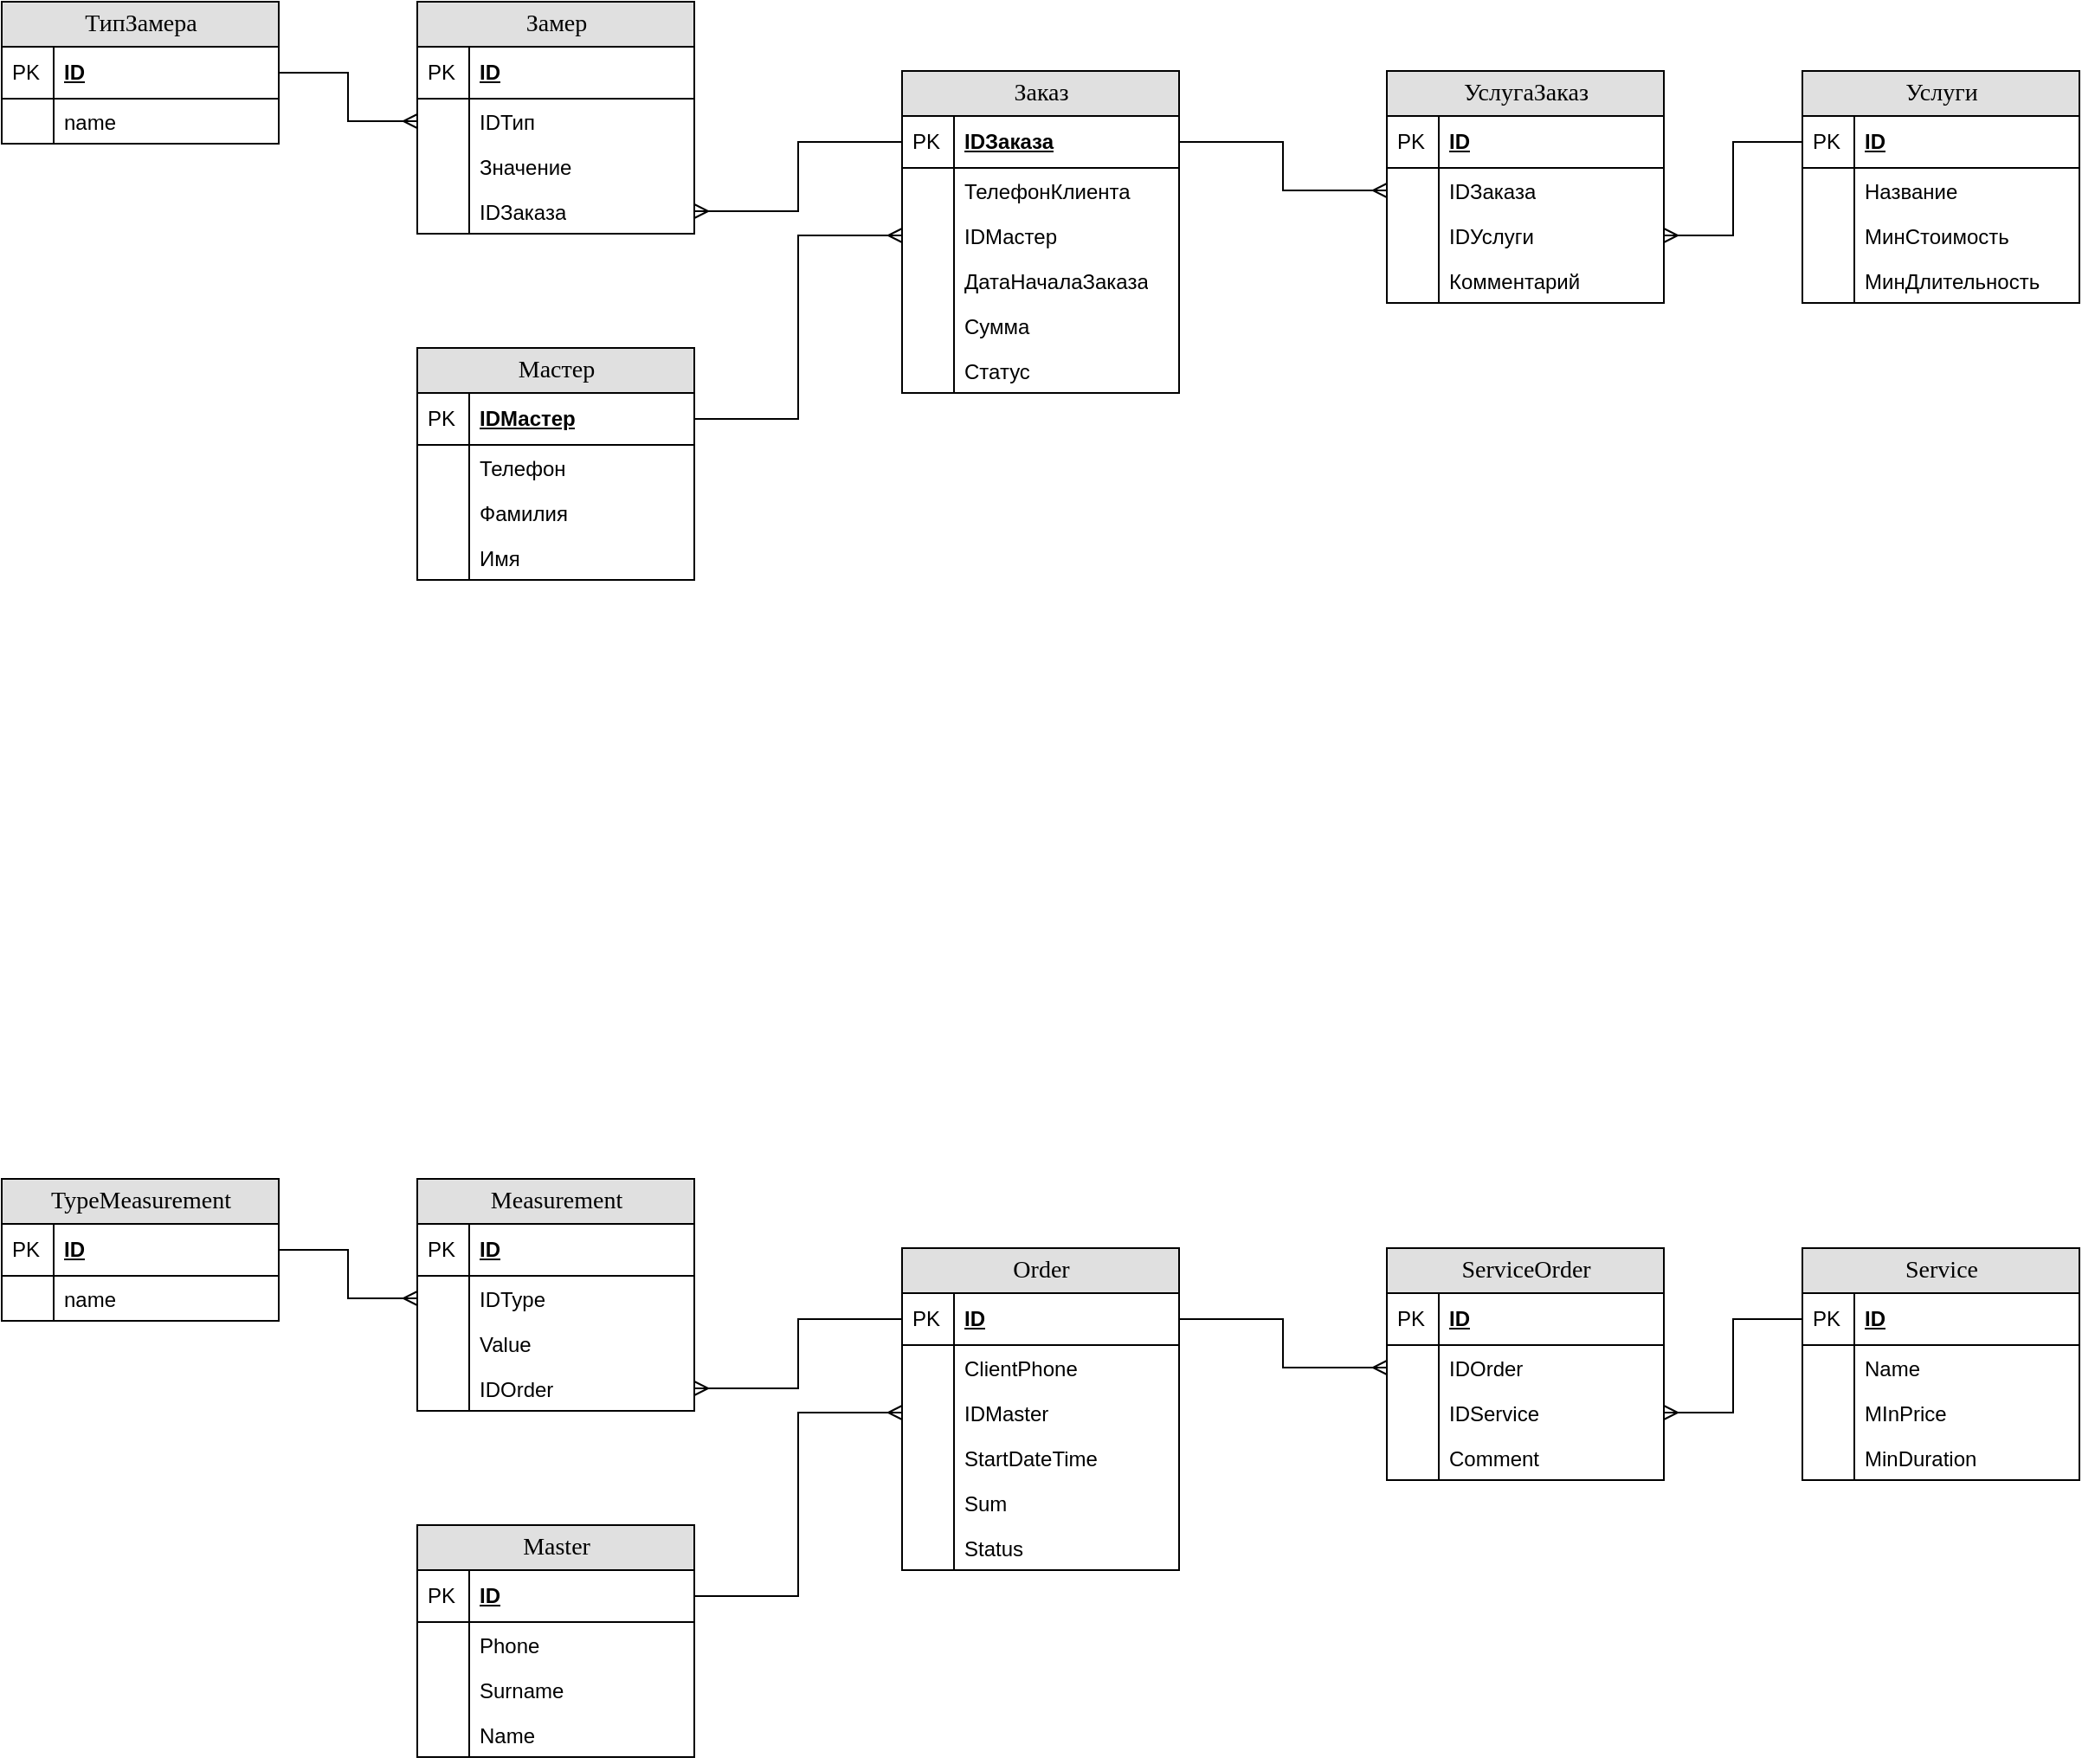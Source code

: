 <mxfile version="21.3.6" type="device">
  <diagram id="m5zZ38K6MGrYSZX0DE65" name="Страница 1">
    <mxGraphModel dx="2812" dy="874" grid="1" gridSize="10" guides="1" tooltips="1" connect="1" arrows="1" fold="1" page="1" pageScale="1" pageWidth="827" pageHeight="1169" math="0" shadow="0">
      <root>
        <mxCell id="0" />
        <mxCell id="1" parent="0" />
        <mxCell id="ZX3n14dEDowEOb79098K-1" value="Мастер" style="swimlane;html=1;fontStyle=0;childLayout=stackLayout;horizontal=1;startSize=26;fillColor=#e0e0e0;horizontalStack=0;resizeParent=1;resizeLast=0;collapsible=1;marginBottom=0;swimlaneFillColor=#ffffff;align=center;rounded=0;shadow=0;comic=0;labelBackgroundColor=none;strokeWidth=1;fontFamily=Verdana;fontSize=14;swimlaneLine=1;" vertex="1" parent="1">
          <mxGeometry x="80" y="280" width="160" height="134" as="geometry">
            <mxRectangle x="500" y="140" width="90" height="30" as="alternateBounds" />
          </mxGeometry>
        </mxCell>
        <mxCell id="ZX3n14dEDowEOb79098K-2" value="IDМастер" style="shape=partialRectangle;top=0;left=0;right=0;bottom=1;html=1;align=left;verticalAlign=middle;fillColor=none;spacingLeft=34;spacingRight=4;whiteSpace=wrap;overflow=hidden;rotatable=0;points=[[0,0.5],[1,0.5]];portConstraint=eastwest;dropTarget=0;fontStyle=5;swimlaneLine=1;shadow=0;" vertex="1" parent="ZX3n14dEDowEOb79098K-1">
          <mxGeometry y="26" width="160" height="30" as="geometry" />
        </mxCell>
        <mxCell id="ZX3n14dEDowEOb79098K-3" value="PK" style="shape=partialRectangle;top=0;left=0;bottom=0;html=1;fillColor=none;align=left;verticalAlign=middle;spacingLeft=4;spacingRight=4;whiteSpace=wrap;overflow=hidden;rotatable=0;points=[];portConstraint=eastwest;part=1;swimlaneLine=1;shadow=0;" vertex="1" connectable="0" parent="ZX3n14dEDowEOb79098K-2">
          <mxGeometry width="30" height="30" as="geometry" />
        </mxCell>
        <mxCell id="ZX3n14dEDowEOb79098K-4" value="Телефон" style="shape=partialRectangle;top=0;left=0;right=0;bottom=0;html=1;align=left;verticalAlign=top;fillColor=none;spacingLeft=34;spacingRight=4;whiteSpace=wrap;overflow=hidden;rotatable=0;points=[[0,0.5],[1,0.5]];portConstraint=eastwest;dropTarget=0;swimlaneLine=1;shadow=0;" vertex="1" parent="ZX3n14dEDowEOb79098K-1">
          <mxGeometry y="56" width="160" height="26" as="geometry" />
        </mxCell>
        <mxCell id="ZX3n14dEDowEOb79098K-5" value="" style="shape=partialRectangle;top=0;left=0;bottom=0;html=1;fillColor=none;align=left;verticalAlign=top;spacingLeft=4;spacingRight=4;whiteSpace=wrap;overflow=hidden;rotatable=0;points=[];portConstraint=eastwest;part=1;swimlaneLine=1;shadow=0;" vertex="1" connectable="0" parent="ZX3n14dEDowEOb79098K-4">
          <mxGeometry width="30" height="26" as="geometry" />
        </mxCell>
        <mxCell id="ZX3n14dEDowEOb79098K-6" value="Фамилия" style="shape=partialRectangle;top=0;left=0;right=0;bottom=0;html=1;align=left;verticalAlign=top;fillColor=none;spacingLeft=34;spacingRight=4;whiteSpace=wrap;overflow=hidden;rotatable=0;points=[[0,0.5],[1,0.5]];portConstraint=eastwest;dropTarget=0;swimlaneLine=1;shadow=0;" vertex="1" parent="ZX3n14dEDowEOb79098K-1">
          <mxGeometry y="82" width="160" height="26" as="geometry" />
        </mxCell>
        <mxCell id="ZX3n14dEDowEOb79098K-7" value="" style="shape=partialRectangle;top=0;left=0;bottom=0;html=1;fillColor=none;align=left;verticalAlign=top;spacingLeft=4;spacingRight=4;whiteSpace=wrap;overflow=hidden;rotatable=0;points=[];portConstraint=eastwest;part=1;swimlaneLine=1;shadow=0;" vertex="1" connectable="0" parent="ZX3n14dEDowEOb79098K-6">
          <mxGeometry width="30" height="26" as="geometry" />
        </mxCell>
        <mxCell id="ZX3n14dEDowEOb79098K-8" value="Имя" style="shape=partialRectangle;top=0;left=0;right=0;bottom=0;html=1;align=left;verticalAlign=top;fillColor=none;spacingLeft=34;spacingRight=4;whiteSpace=wrap;overflow=hidden;rotatable=0;points=[[0,0.5],[1,0.5]];portConstraint=eastwest;dropTarget=0;swimlaneLine=1;shadow=0;" vertex="1" parent="ZX3n14dEDowEOb79098K-1">
          <mxGeometry y="108" width="160" height="26" as="geometry" />
        </mxCell>
        <mxCell id="ZX3n14dEDowEOb79098K-9" value="" style="shape=partialRectangle;top=0;left=0;bottom=0;html=1;fillColor=none;align=left;verticalAlign=top;spacingLeft=4;spacingRight=4;whiteSpace=wrap;overflow=hidden;rotatable=0;points=[];portConstraint=eastwest;part=1;swimlaneLine=1;shadow=0;" vertex="1" connectable="0" parent="ZX3n14dEDowEOb79098K-8">
          <mxGeometry width="30" height="26" as="geometry" />
        </mxCell>
        <mxCell id="ZX3n14dEDowEOb79098K-10" value="Заказ" style="swimlane;html=1;fontStyle=0;childLayout=stackLayout;horizontal=1;startSize=26;fillColor=#e0e0e0;horizontalStack=0;resizeParent=1;resizeLast=0;collapsible=1;marginBottom=0;swimlaneFillColor=#ffffff;align=center;rounded=0;shadow=0;comic=0;labelBackgroundColor=none;strokeWidth=1;fontFamily=Verdana;fontSize=14;swimlaneLine=1;" vertex="1" parent="1">
          <mxGeometry x="360" y="120" width="160" height="186" as="geometry">
            <mxRectangle x="500" y="140" width="90" height="30" as="alternateBounds" />
          </mxGeometry>
        </mxCell>
        <mxCell id="ZX3n14dEDowEOb79098K-11" value="IDЗаказа" style="shape=partialRectangle;top=0;left=0;right=0;bottom=1;html=1;align=left;verticalAlign=middle;fillColor=none;spacingLeft=34;spacingRight=4;whiteSpace=wrap;overflow=hidden;rotatable=0;points=[[0,0.5],[1,0.5]];portConstraint=eastwest;dropTarget=0;fontStyle=5;swimlaneLine=1;shadow=0;" vertex="1" parent="ZX3n14dEDowEOb79098K-10">
          <mxGeometry y="26" width="160" height="30" as="geometry" />
        </mxCell>
        <mxCell id="ZX3n14dEDowEOb79098K-12" value="PK" style="shape=partialRectangle;top=0;left=0;bottom=0;html=1;fillColor=none;align=left;verticalAlign=middle;spacingLeft=4;spacingRight=4;whiteSpace=wrap;overflow=hidden;rotatable=0;points=[];portConstraint=eastwest;part=1;swimlaneLine=1;shadow=0;" vertex="1" connectable="0" parent="ZX3n14dEDowEOb79098K-11">
          <mxGeometry width="30" height="30" as="geometry" />
        </mxCell>
        <mxCell id="ZX3n14dEDowEOb79098K-13" value="ТелефонКлиента" style="shape=partialRectangle;top=0;left=0;right=0;bottom=0;html=1;align=left;verticalAlign=top;fillColor=none;spacingLeft=34;spacingRight=4;whiteSpace=wrap;overflow=hidden;rotatable=0;points=[[0,0.5],[1,0.5]];portConstraint=eastwest;dropTarget=0;swimlaneLine=1;shadow=0;" vertex="1" parent="ZX3n14dEDowEOb79098K-10">
          <mxGeometry y="56" width="160" height="26" as="geometry" />
        </mxCell>
        <mxCell id="ZX3n14dEDowEOb79098K-14" value="" style="shape=partialRectangle;top=0;left=0;bottom=0;html=1;fillColor=none;align=left;verticalAlign=top;spacingLeft=4;spacingRight=4;whiteSpace=wrap;overflow=hidden;rotatable=0;points=[];portConstraint=eastwest;part=1;swimlaneLine=1;shadow=0;" vertex="1" connectable="0" parent="ZX3n14dEDowEOb79098K-13">
          <mxGeometry width="30" height="26" as="geometry" />
        </mxCell>
        <mxCell id="ZX3n14dEDowEOb79098K-15" value="IDМастер" style="shape=partialRectangle;top=0;left=0;right=0;bottom=0;html=1;align=left;verticalAlign=top;fillColor=none;spacingLeft=34;spacingRight=4;whiteSpace=wrap;overflow=hidden;rotatable=0;points=[[0,0.5],[1,0.5]];portConstraint=eastwest;dropTarget=0;swimlaneLine=1;shadow=0;" vertex="1" parent="ZX3n14dEDowEOb79098K-10">
          <mxGeometry y="82" width="160" height="26" as="geometry" />
        </mxCell>
        <mxCell id="ZX3n14dEDowEOb79098K-16" value="" style="shape=partialRectangle;top=0;left=0;bottom=0;html=1;fillColor=none;align=left;verticalAlign=top;spacingLeft=4;spacingRight=4;whiteSpace=wrap;overflow=hidden;rotatable=0;points=[];portConstraint=eastwest;part=1;swimlaneLine=1;shadow=0;" vertex="1" connectable="0" parent="ZX3n14dEDowEOb79098K-15">
          <mxGeometry width="30" height="26" as="geometry" />
        </mxCell>
        <mxCell id="ZX3n14dEDowEOb79098K-17" value="ДатаНачалаЗаказа" style="shape=partialRectangle;top=0;left=0;right=0;bottom=0;html=1;align=left;verticalAlign=top;fillColor=none;spacingLeft=34;spacingRight=4;whiteSpace=wrap;overflow=hidden;rotatable=0;points=[[0,0.5],[1,0.5]];portConstraint=eastwest;dropTarget=0;swimlaneLine=1;shadow=0;" vertex="1" parent="ZX3n14dEDowEOb79098K-10">
          <mxGeometry y="108" width="160" height="26" as="geometry" />
        </mxCell>
        <mxCell id="ZX3n14dEDowEOb79098K-18" value="" style="shape=partialRectangle;top=0;left=0;bottom=0;html=1;fillColor=none;align=left;verticalAlign=top;spacingLeft=4;spacingRight=4;whiteSpace=wrap;overflow=hidden;rotatable=0;points=[];portConstraint=eastwest;part=1;swimlaneLine=1;shadow=0;" vertex="1" connectable="0" parent="ZX3n14dEDowEOb79098K-17">
          <mxGeometry width="30" height="26" as="geometry" />
        </mxCell>
        <mxCell id="ZX3n14dEDowEOb79098K-19" value="Сумма" style="shape=partialRectangle;top=0;left=0;right=0;bottom=0;html=1;align=left;verticalAlign=top;fillColor=none;spacingLeft=34;spacingRight=4;whiteSpace=wrap;overflow=hidden;rotatable=0;points=[[0,0.5],[1,0.5]];portConstraint=eastwest;dropTarget=0;swimlaneLine=1;shadow=0;" vertex="1" parent="ZX3n14dEDowEOb79098K-10">
          <mxGeometry y="134" width="160" height="26" as="geometry" />
        </mxCell>
        <mxCell id="ZX3n14dEDowEOb79098K-20" value="" style="shape=partialRectangle;top=0;left=0;bottom=0;html=1;fillColor=none;align=left;verticalAlign=top;spacingLeft=4;spacingRight=4;whiteSpace=wrap;overflow=hidden;rotatable=0;points=[];portConstraint=eastwest;part=1;swimlaneLine=1;shadow=0;" vertex="1" connectable="0" parent="ZX3n14dEDowEOb79098K-19">
          <mxGeometry width="30" height="26" as="geometry" />
        </mxCell>
        <mxCell id="ZX3n14dEDowEOb79098K-21" value="Статус" style="shape=partialRectangle;top=0;left=0;right=0;bottom=0;html=1;align=left;verticalAlign=top;fillColor=none;spacingLeft=34;spacingRight=4;whiteSpace=wrap;overflow=hidden;rotatable=0;points=[[0,0.5],[1,0.5]];portConstraint=eastwest;dropTarget=0;swimlaneLine=1;shadow=0;" vertex="1" parent="ZX3n14dEDowEOb79098K-10">
          <mxGeometry y="160" width="160" height="26" as="geometry" />
        </mxCell>
        <mxCell id="ZX3n14dEDowEOb79098K-22" value="" style="shape=partialRectangle;top=0;left=0;bottom=0;html=1;fillColor=none;align=left;verticalAlign=top;spacingLeft=4;spacingRight=4;whiteSpace=wrap;overflow=hidden;rotatable=0;points=[];portConstraint=eastwest;part=1;swimlaneLine=1;shadow=0;" vertex="1" connectable="0" parent="ZX3n14dEDowEOb79098K-21">
          <mxGeometry width="30" height="26" as="geometry" />
        </mxCell>
        <mxCell id="ZX3n14dEDowEOb79098K-23" value="Услуги" style="swimlane;html=1;fontStyle=0;childLayout=stackLayout;horizontal=1;startSize=26;fillColor=#e0e0e0;horizontalStack=0;resizeParent=1;resizeLast=0;collapsible=1;marginBottom=0;swimlaneFillColor=#ffffff;align=center;rounded=0;shadow=0;comic=0;labelBackgroundColor=none;strokeWidth=1;fontFamily=Verdana;fontSize=14;swimlaneLine=1;" vertex="1" parent="1">
          <mxGeometry x="880" y="120" width="160" height="134" as="geometry">
            <mxRectangle x="500" y="140" width="90" height="30" as="alternateBounds" />
          </mxGeometry>
        </mxCell>
        <mxCell id="ZX3n14dEDowEOb79098K-24" value="ID" style="shape=partialRectangle;top=0;left=0;right=0;bottom=1;html=1;align=left;verticalAlign=middle;fillColor=none;spacingLeft=34;spacingRight=4;whiteSpace=wrap;overflow=hidden;rotatable=0;points=[[0,0.5],[1,0.5]];portConstraint=eastwest;dropTarget=0;fontStyle=5;swimlaneLine=1;shadow=0;" vertex="1" parent="ZX3n14dEDowEOb79098K-23">
          <mxGeometry y="26" width="160" height="30" as="geometry" />
        </mxCell>
        <mxCell id="ZX3n14dEDowEOb79098K-25" value="PK" style="shape=partialRectangle;top=0;left=0;bottom=0;html=1;fillColor=none;align=left;verticalAlign=middle;spacingLeft=4;spacingRight=4;whiteSpace=wrap;overflow=hidden;rotatable=0;points=[];portConstraint=eastwest;part=1;swimlaneLine=1;shadow=0;" vertex="1" connectable="0" parent="ZX3n14dEDowEOb79098K-24">
          <mxGeometry width="30" height="30" as="geometry" />
        </mxCell>
        <mxCell id="ZX3n14dEDowEOb79098K-26" value="Название" style="shape=partialRectangle;top=0;left=0;right=0;bottom=0;html=1;align=left;verticalAlign=top;fillColor=none;spacingLeft=34;spacingRight=4;whiteSpace=wrap;overflow=hidden;rotatable=0;points=[[0,0.5],[1,0.5]];portConstraint=eastwest;dropTarget=0;swimlaneLine=1;shadow=0;" vertex="1" parent="ZX3n14dEDowEOb79098K-23">
          <mxGeometry y="56" width="160" height="26" as="geometry" />
        </mxCell>
        <mxCell id="ZX3n14dEDowEOb79098K-27" value="" style="shape=partialRectangle;top=0;left=0;bottom=0;html=1;fillColor=none;align=left;verticalAlign=top;spacingLeft=4;spacingRight=4;whiteSpace=wrap;overflow=hidden;rotatable=0;points=[];portConstraint=eastwest;part=1;swimlaneLine=1;shadow=0;" vertex="1" connectable="0" parent="ZX3n14dEDowEOb79098K-26">
          <mxGeometry width="30" height="26" as="geometry" />
        </mxCell>
        <mxCell id="ZX3n14dEDowEOb79098K-28" value="МинСтоимость" style="shape=partialRectangle;top=0;left=0;right=0;bottom=0;html=1;align=left;verticalAlign=top;fillColor=none;spacingLeft=34;spacingRight=4;whiteSpace=wrap;overflow=hidden;rotatable=0;points=[[0,0.5],[1,0.5]];portConstraint=eastwest;dropTarget=0;swimlaneLine=1;shadow=0;" vertex="1" parent="ZX3n14dEDowEOb79098K-23">
          <mxGeometry y="82" width="160" height="26" as="geometry" />
        </mxCell>
        <mxCell id="ZX3n14dEDowEOb79098K-29" value="" style="shape=partialRectangle;top=0;left=0;bottom=0;html=1;fillColor=none;align=left;verticalAlign=top;spacingLeft=4;spacingRight=4;whiteSpace=wrap;overflow=hidden;rotatable=0;points=[];portConstraint=eastwest;part=1;swimlaneLine=1;shadow=0;" vertex="1" connectable="0" parent="ZX3n14dEDowEOb79098K-28">
          <mxGeometry width="30" height="26" as="geometry" />
        </mxCell>
        <mxCell id="ZX3n14dEDowEOb79098K-30" value="МинДлительность" style="shape=partialRectangle;top=0;left=0;right=0;bottom=0;html=1;align=left;verticalAlign=top;fillColor=none;spacingLeft=34;spacingRight=4;whiteSpace=wrap;overflow=hidden;rotatable=0;points=[[0,0.5],[1,0.5]];portConstraint=eastwest;dropTarget=0;swimlaneLine=1;shadow=0;" vertex="1" parent="ZX3n14dEDowEOb79098K-23">
          <mxGeometry y="108" width="160" height="26" as="geometry" />
        </mxCell>
        <mxCell id="ZX3n14dEDowEOb79098K-31" value="" style="shape=partialRectangle;top=0;left=0;bottom=0;html=1;fillColor=none;align=left;verticalAlign=top;spacingLeft=4;spacingRight=4;whiteSpace=wrap;overflow=hidden;rotatable=0;points=[];portConstraint=eastwest;part=1;swimlaneLine=1;shadow=0;" vertex="1" connectable="0" parent="ZX3n14dEDowEOb79098K-30">
          <mxGeometry width="30" height="26" as="geometry" />
        </mxCell>
        <mxCell id="ZX3n14dEDowEOb79098K-32" value="" style="edgeStyle=orthogonalEdgeStyle;fontSize=12;html=1;endArrow=ERmany;rounded=0;exitX=1;exitY=0.5;exitDx=0;exitDy=0;entryX=0;entryY=0.5;entryDx=0;entryDy=0;swimlaneLine=1;shadow=0;" edge="1" parent="1" source="ZX3n14dEDowEOb79098K-2" target="ZX3n14dEDowEOb79098K-15">
          <mxGeometry width="100" height="100" relative="1" as="geometry">
            <mxPoint x="274" y="200" as="sourcePoint" />
            <mxPoint x="374" y="100" as="targetPoint" />
          </mxGeometry>
        </mxCell>
        <mxCell id="ZX3n14dEDowEOb79098K-33" value="Замер" style="swimlane;html=1;fontStyle=0;childLayout=stackLayout;horizontal=1;startSize=26;fillColor=#e0e0e0;horizontalStack=0;resizeParent=1;resizeLast=0;collapsible=1;marginBottom=0;swimlaneFillColor=#ffffff;align=center;rounded=0;shadow=0;comic=0;labelBackgroundColor=none;strokeWidth=1;fontFamily=Verdana;fontSize=14;swimlaneLine=1;" vertex="1" parent="1">
          <mxGeometry x="80" y="80" width="160" height="134" as="geometry">
            <mxRectangle x="500" y="140" width="90" height="30" as="alternateBounds" />
          </mxGeometry>
        </mxCell>
        <mxCell id="ZX3n14dEDowEOb79098K-34" value="ID" style="shape=partialRectangle;top=0;left=0;right=0;bottom=1;html=1;align=left;verticalAlign=middle;fillColor=none;spacingLeft=34;spacingRight=4;whiteSpace=wrap;overflow=hidden;rotatable=0;points=[[0,0.5],[1,0.5]];portConstraint=eastwest;dropTarget=0;fontStyle=5;swimlaneLine=1;shadow=0;" vertex="1" parent="ZX3n14dEDowEOb79098K-33">
          <mxGeometry y="26" width="160" height="30" as="geometry" />
        </mxCell>
        <mxCell id="ZX3n14dEDowEOb79098K-35" value="PK" style="shape=partialRectangle;top=0;left=0;bottom=0;html=1;fillColor=none;align=left;verticalAlign=middle;spacingLeft=4;spacingRight=4;whiteSpace=wrap;overflow=hidden;rotatable=0;points=[];portConstraint=eastwest;part=1;swimlaneLine=1;shadow=0;" vertex="1" connectable="0" parent="ZX3n14dEDowEOb79098K-34">
          <mxGeometry width="30" height="30" as="geometry" />
        </mxCell>
        <mxCell id="ZX3n14dEDowEOb79098K-36" value="IDТип" style="shape=partialRectangle;top=0;left=0;right=0;bottom=0;html=1;align=left;verticalAlign=top;fillColor=none;spacingLeft=34;spacingRight=4;whiteSpace=wrap;overflow=hidden;rotatable=0;points=[[0,0.5],[1,0.5]];portConstraint=eastwest;dropTarget=0;swimlaneLine=1;shadow=0;" vertex="1" parent="ZX3n14dEDowEOb79098K-33">
          <mxGeometry y="56" width="160" height="26" as="geometry" />
        </mxCell>
        <mxCell id="ZX3n14dEDowEOb79098K-37" value="" style="shape=partialRectangle;top=0;left=0;bottom=0;html=1;fillColor=none;align=left;verticalAlign=top;spacingLeft=4;spacingRight=4;whiteSpace=wrap;overflow=hidden;rotatable=0;points=[];portConstraint=eastwest;part=1;swimlaneLine=1;shadow=0;" vertex="1" connectable="0" parent="ZX3n14dEDowEOb79098K-36">
          <mxGeometry width="30" height="26" as="geometry" />
        </mxCell>
        <mxCell id="ZX3n14dEDowEOb79098K-38" value="Значение" style="shape=partialRectangle;top=0;left=0;right=0;bottom=0;html=1;align=left;verticalAlign=top;fillColor=none;spacingLeft=34;spacingRight=4;whiteSpace=wrap;overflow=hidden;rotatable=0;points=[[0,0.5],[1,0.5]];portConstraint=eastwest;dropTarget=0;swimlaneLine=1;shadow=0;" vertex="1" parent="ZX3n14dEDowEOb79098K-33">
          <mxGeometry y="82" width="160" height="26" as="geometry" />
        </mxCell>
        <mxCell id="ZX3n14dEDowEOb79098K-39" value="" style="shape=partialRectangle;top=0;left=0;bottom=0;html=1;fillColor=none;align=left;verticalAlign=top;spacingLeft=4;spacingRight=4;whiteSpace=wrap;overflow=hidden;rotatable=0;points=[];portConstraint=eastwest;part=1;swimlaneLine=1;shadow=0;" vertex="1" connectable="0" parent="ZX3n14dEDowEOb79098K-38">
          <mxGeometry width="30" height="26" as="geometry" />
        </mxCell>
        <mxCell id="ZX3n14dEDowEOb79098K-40" value="IDЗаказа" style="shape=partialRectangle;top=0;left=0;right=0;bottom=0;html=1;align=left;verticalAlign=top;fillColor=none;spacingLeft=34;spacingRight=4;whiteSpace=wrap;overflow=hidden;rotatable=0;points=[[0,0.5],[1,0.5]];portConstraint=eastwest;dropTarget=0;swimlaneLine=1;shadow=0;" vertex="1" parent="ZX3n14dEDowEOb79098K-33">
          <mxGeometry y="108" width="160" height="26" as="geometry" />
        </mxCell>
        <mxCell id="ZX3n14dEDowEOb79098K-41" value="" style="shape=partialRectangle;top=0;left=0;bottom=0;html=1;fillColor=none;align=left;verticalAlign=top;spacingLeft=4;spacingRight=4;whiteSpace=wrap;overflow=hidden;rotatable=0;points=[];portConstraint=eastwest;part=1;swimlaneLine=1;shadow=0;" vertex="1" connectable="0" parent="ZX3n14dEDowEOb79098K-40">
          <mxGeometry width="30" height="26" as="geometry" />
        </mxCell>
        <mxCell id="ZX3n14dEDowEOb79098K-42" value="ТипЗамера" style="swimlane;html=1;fontStyle=0;childLayout=stackLayout;horizontal=1;startSize=26;fillColor=#e0e0e0;horizontalStack=0;resizeParent=1;resizeLast=0;collapsible=1;marginBottom=0;swimlaneFillColor=#ffffff;align=center;rounded=0;shadow=0;comic=0;labelBackgroundColor=none;strokeWidth=1;fontFamily=Verdana;fontSize=14;swimlaneLine=1;" vertex="1" parent="1">
          <mxGeometry x="-160" y="80" width="160" height="82" as="geometry">
            <mxRectangle x="500" y="140" width="90" height="30" as="alternateBounds" />
          </mxGeometry>
        </mxCell>
        <mxCell id="ZX3n14dEDowEOb79098K-43" value="ID" style="shape=partialRectangle;top=0;left=0;right=0;bottom=1;html=1;align=left;verticalAlign=middle;fillColor=none;spacingLeft=34;spacingRight=4;whiteSpace=wrap;overflow=hidden;rotatable=0;points=[[0,0.5],[1,0.5]];portConstraint=eastwest;dropTarget=0;fontStyle=5;swimlaneLine=1;shadow=0;" vertex="1" parent="ZX3n14dEDowEOb79098K-42">
          <mxGeometry y="26" width="160" height="30" as="geometry" />
        </mxCell>
        <mxCell id="ZX3n14dEDowEOb79098K-44" value="PK" style="shape=partialRectangle;top=0;left=0;bottom=0;html=1;fillColor=none;align=left;verticalAlign=middle;spacingLeft=4;spacingRight=4;whiteSpace=wrap;overflow=hidden;rotatable=0;points=[];portConstraint=eastwest;part=1;swimlaneLine=1;shadow=0;" vertex="1" connectable="0" parent="ZX3n14dEDowEOb79098K-43">
          <mxGeometry width="30" height="30" as="geometry" />
        </mxCell>
        <mxCell id="ZX3n14dEDowEOb79098K-45" value="name" style="shape=partialRectangle;top=0;left=0;right=0;bottom=0;html=1;align=left;verticalAlign=top;fillColor=none;spacingLeft=34;spacingRight=4;whiteSpace=wrap;overflow=hidden;rotatable=0;points=[[0,0.5],[1,0.5]];portConstraint=eastwest;dropTarget=0;swimlaneLine=1;shadow=0;" vertex="1" parent="ZX3n14dEDowEOb79098K-42">
          <mxGeometry y="56" width="160" height="26" as="geometry" />
        </mxCell>
        <mxCell id="ZX3n14dEDowEOb79098K-46" value="" style="shape=partialRectangle;top=0;left=0;bottom=0;html=1;fillColor=none;align=left;verticalAlign=top;spacingLeft=4;spacingRight=4;whiteSpace=wrap;overflow=hidden;rotatable=0;points=[];portConstraint=eastwest;part=1;swimlaneLine=1;shadow=0;" vertex="1" connectable="0" parent="ZX3n14dEDowEOb79098K-45">
          <mxGeometry width="30" height="26" as="geometry" />
        </mxCell>
        <mxCell id="ZX3n14dEDowEOb79098K-47" style="edgeStyle=orthogonalEdgeStyle;rounded=0;orthogonalLoop=1;jettySize=auto;html=1;entryX=0;entryY=0.5;entryDx=0;entryDy=0;endArrow=ERmany;endFill=0;swimlaneLine=1;shadow=0;" edge="1" parent="1" source="ZX3n14dEDowEOb79098K-43" target="ZX3n14dEDowEOb79098K-36">
          <mxGeometry relative="1" as="geometry" />
        </mxCell>
        <mxCell id="ZX3n14dEDowEOb79098K-48" style="edgeStyle=orthogonalEdgeStyle;rounded=0;orthogonalLoop=1;jettySize=auto;html=1;entryX=1;entryY=0.5;entryDx=0;entryDy=0;endArrow=ERmany;endFill=0;swimlaneLine=1;shadow=0;" edge="1" parent="1" source="ZX3n14dEDowEOb79098K-11" target="ZX3n14dEDowEOb79098K-40">
          <mxGeometry relative="1" as="geometry" />
        </mxCell>
        <mxCell id="ZX3n14dEDowEOb79098K-49" value="УслугаЗаказ" style="swimlane;html=1;fontStyle=0;childLayout=stackLayout;horizontal=1;startSize=26;fillColor=#e0e0e0;horizontalStack=0;resizeParent=1;resizeLast=0;collapsible=1;marginBottom=0;swimlaneFillColor=#ffffff;align=center;rounded=0;shadow=0;comic=0;labelBackgroundColor=none;strokeWidth=1;fontFamily=Verdana;fontSize=14;swimlaneLine=1;" vertex="1" parent="1">
          <mxGeometry x="640" y="120" width="160" height="134" as="geometry">
            <mxRectangle x="500" y="140" width="90" height="30" as="alternateBounds" />
          </mxGeometry>
        </mxCell>
        <mxCell id="ZX3n14dEDowEOb79098K-50" value="ID" style="shape=partialRectangle;top=0;left=0;right=0;bottom=1;html=1;align=left;verticalAlign=middle;fillColor=none;spacingLeft=34;spacingRight=4;whiteSpace=wrap;overflow=hidden;rotatable=0;points=[[0,0.5],[1,0.5]];portConstraint=eastwest;dropTarget=0;fontStyle=5;swimlaneLine=1;shadow=0;" vertex="1" parent="ZX3n14dEDowEOb79098K-49">
          <mxGeometry y="26" width="160" height="30" as="geometry" />
        </mxCell>
        <mxCell id="ZX3n14dEDowEOb79098K-51" value="PK" style="shape=partialRectangle;top=0;left=0;bottom=0;html=1;fillColor=none;align=left;verticalAlign=middle;spacingLeft=4;spacingRight=4;whiteSpace=wrap;overflow=hidden;rotatable=0;points=[];portConstraint=eastwest;part=1;swimlaneLine=1;shadow=0;" vertex="1" connectable="0" parent="ZX3n14dEDowEOb79098K-50">
          <mxGeometry width="30" height="30" as="geometry" />
        </mxCell>
        <mxCell id="ZX3n14dEDowEOb79098K-52" value="IDЗаказа" style="shape=partialRectangle;top=0;left=0;right=0;bottom=0;html=1;align=left;verticalAlign=top;fillColor=none;spacingLeft=34;spacingRight=4;whiteSpace=wrap;overflow=hidden;rotatable=0;points=[[0,0.5],[1,0.5]];portConstraint=eastwest;dropTarget=0;swimlaneLine=1;shadow=0;" vertex="1" parent="ZX3n14dEDowEOb79098K-49">
          <mxGeometry y="56" width="160" height="26" as="geometry" />
        </mxCell>
        <mxCell id="ZX3n14dEDowEOb79098K-53" value="" style="shape=partialRectangle;top=0;left=0;bottom=0;html=1;fillColor=none;align=left;verticalAlign=top;spacingLeft=4;spacingRight=4;whiteSpace=wrap;overflow=hidden;rotatable=0;points=[];portConstraint=eastwest;part=1;swimlaneLine=1;shadow=0;" vertex="1" connectable="0" parent="ZX3n14dEDowEOb79098K-52">
          <mxGeometry width="30" height="26" as="geometry" />
        </mxCell>
        <mxCell id="ZX3n14dEDowEOb79098K-54" value="IDУслуги" style="shape=partialRectangle;top=0;left=0;right=0;bottom=0;html=1;align=left;verticalAlign=top;fillColor=none;spacingLeft=34;spacingRight=4;whiteSpace=wrap;overflow=hidden;rotatable=0;points=[[0,0.5],[1,0.5]];portConstraint=eastwest;dropTarget=0;swimlaneLine=1;shadow=0;" vertex="1" parent="ZX3n14dEDowEOb79098K-49">
          <mxGeometry y="82" width="160" height="26" as="geometry" />
        </mxCell>
        <mxCell id="ZX3n14dEDowEOb79098K-55" value="" style="shape=partialRectangle;top=0;left=0;bottom=0;html=1;fillColor=none;align=left;verticalAlign=top;spacingLeft=4;spacingRight=4;whiteSpace=wrap;overflow=hidden;rotatable=0;points=[];portConstraint=eastwest;part=1;swimlaneLine=1;shadow=0;" vertex="1" connectable="0" parent="ZX3n14dEDowEOb79098K-54">
          <mxGeometry width="30" height="26" as="geometry" />
        </mxCell>
        <mxCell id="ZX3n14dEDowEOb79098K-56" value="Комментарий" style="shape=partialRectangle;top=0;left=0;right=0;bottom=0;html=1;align=left;verticalAlign=top;fillColor=none;spacingLeft=34;spacingRight=4;whiteSpace=wrap;overflow=hidden;rotatable=0;points=[[0,0.5],[1,0.5]];portConstraint=eastwest;dropTarget=0;swimlaneLine=1;shadow=0;" vertex="1" parent="ZX3n14dEDowEOb79098K-49">
          <mxGeometry y="108" width="160" height="26" as="geometry" />
        </mxCell>
        <mxCell id="ZX3n14dEDowEOb79098K-57" value="" style="shape=partialRectangle;top=0;left=0;bottom=0;html=1;fillColor=none;align=left;verticalAlign=top;spacingLeft=4;spacingRight=4;whiteSpace=wrap;overflow=hidden;rotatable=0;points=[];portConstraint=eastwest;part=1;swimlaneLine=1;shadow=0;" vertex="1" connectable="0" parent="ZX3n14dEDowEOb79098K-56">
          <mxGeometry width="30" height="26" as="geometry" />
        </mxCell>
        <mxCell id="ZX3n14dEDowEOb79098K-58" style="edgeStyle=orthogonalEdgeStyle;rounded=0;orthogonalLoop=1;jettySize=auto;html=1;entryX=1;entryY=0.5;entryDx=0;entryDy=0;endArrow=ERmany;endFill=0;swimlaneLine=1;shadow=0;" edge="1" parent="1" source="ZX3n14dEDowEOb79098K-24" target="ZX3n14dEDowEOb79098K-54">
          <mxGeometry relative="1" as="geometry" />
        </mxCell>
        <mxCell id="ZX3n14dEDowEOb79098K-59" style="edgeStyle=orthogonalEdgeStyle;rounded=0;orthogonalLoop=1;jettySize=auto;html=1;entryX=0;entryY=0.5;entryDx=0;entryDy=0;endArrow=ERmany;endFill=0;swimlaneLine=1;shadow=0;" edge="1" parent="1" source="ZX3n14dEDowEOb79098K-11" target="ZX3n14dEDowEOb79098K-52">
          <mxGeometry relative="1" as="geometry" />
        </mxCell>
        <mxCell id="ZX3n14dEDowEOb79098K-60" value="Master" style="swimlane;html=1;fontStyle=0;childLayout=stackLayout;horizontal=1;startSize=26;fillColor=#e0e0e0;horizontalStack=0;resizeParent=1;resizeLast=0;collapsible=1;marginBottom=0;swimlaneFillColor=#ffffff;align=center;rounded=0;shadow=0;comic=0;labelBackgroundColor=none;strokeWidth=1;fontFamily=Verdana;fontSize=14;swimlaneLine=1;" vertex="1" parent="1">
          <mxGeometry x="80" y="960" width="160" height="134" as="geometry">
            <mxRectangle x="500" y="140" width="90" height="30" as="alternateBounds" />
          </mxGeometry>
        </mxCell>
        <mxCell id="ZX3n14dEDowEOb79098K-61" value="ID" style="shape=partialRectangle;top=0;left=0;right=0;bottom=1;html=1;align=left;verticalAlign=middle;fillColor=none;spacingLeft=34;spacingRight=4;whiteSpace=wrap;overflow=hidden;rotatable=0;points=[[0,0.5],[1,0.5]];portConstraint=eastwest;dropTarget=0;fontStyle=5;swimlaneLine=1;shadow=0;" vertex="1" parent="ZX3n14dEDowEOb79098K-60">
          <mxGeometry y="26" width="160" height="30" as="geometry" />
        </mxCell>
        <mxCell id="ZX3n14dEDowEOb79098K-62" value="PK" style="shape=partialRectangle;top=0;left=0;bottom=0;html=1;fillColor=none;align=left;verticalAlign=middle;spacingLeft=4;spacingRight=4;whiteSpace=wrap;overflow=hidden;rotatable=0;points=[];portConstraint=eastwest;part=1;swimlaneLine=1;shadow=0;" vertex="1" connectable="0" parent="ZX3n14dEDowEOb79098K-61">
          <mxGeometry width="30" height="30" as="geometry" />
        </mxCell>
        <mxCell id="ZX3n14dEDowEOb79098K-63" value="Phone" style="shape=partialRectangle;top=0;left=0;right=0;bottom=0;html=1;align=left;verticalAlign=top;fillColor=none;spacingLeft=34;spacingRight=4;whiteSpace=wrap;overflow=hidden;rotatable=0;points=[[0,0.5],[1,0.5]];portConstraint=eastwest;dropTarget=0;swimlaneLine=1;shadow=0;" vertex="1" parent="ZX3n14dEDowEOb79098K-60">
          <mxGeometry y="56" width="160" height="26" as="geometry" />
        </mxCell>
        <mxCell id="ZX3n14dEDowEOb79098K-64" value="" style="shape=partialRectangle;top=0;left=0;bottom=0;html=1;fillColor=none;align=left;verticalAlign=top;spacingLeft=4;spacingRight=4;whiteSpace=wrap;overflow=hidden;rotatable=0;points=[];portConstraint=eastwest;part=1;swimlaneLine=1;shadow=0;" vertex="1" connectable="0" parent="ZX3n14dEDowEOb79098K-63">
          <mxGeometry width="30" height="26" as="geometry" />
        </mxCell>
        <mxCell id="ZX3n14dEDowEOb79098K-65" value="Surname" style="shape=partialRectangle;top=0;left=0;right=0;bottom=0;html=1;align=left;verticalAlign=top;fillColor=none;spacingLeft=34;spacingRight=4;whiteSpace=wrap;overflow=hidden;rotatable=0;points=[[0,0.5],[1,0.5]];portConstraint=eastwest;dropTarget=0;swimlaneLine=1;shadow=0;" vertex="1" parent="ZX3n14dEDowEOb79098K-60">
          <mxGeometry y="82" width="160" height="26" as="geometry" />
        </mxCell>
        <mxCell id="ZX3n14dEDowEOb79098K-66" value="" style="shape=partialRectangle;top=0;left=0;bottom=0;html=1;fillColor=none;align=left;verticalAlign=top;spacingLeft=4;spacingRight=4;whiteSpace=wrap;overflow=hidden;rotatable=0;points=[];portConstraint=eastwest;part=1;swimlaneLine=1;shadow=0;" vertex="1" connectable="0" parent="ZX3n14dEDowEOb79098K-65">
          <mxGeometry width="30" height="26" as="geometry" />
        </mxCell>
        <mxCell id="ZX3n14dEDowEOb79098K-67" value="Name" style="shape=partialRectangle;top=0;left=0;right=0;bottom=0;html=1;align=left;verticalAlign=top;fillColor=none;spacingLeft=34;spacingRight=4;whiteSpace=wrap;overflow=hidden;rotatable=0;points=[[0,0.5],[1,0.5]];portConstraint=eastwest;dropTarget=0;swimlaneLine=1;shadow=0;" vertex="1" parent="ZX3n14dEDowEOb79098K-60">
          <mxGeometry y="108" width="160" height="26" as="geometry" />
        </mxCell>
        <mxCell id="ZX3n14dEDowEOb79098K-68" value="" style="shape=partialRectangle;top=0;left=0;bottom=0;html=1;fillColor=none;align=left;verticalAlign=top;spacingLeft=4;spacingRight=4;whiteSpace=wrap;overflow=hidden;rotatable=0;points=[];portConstraint=eastwest;part=1;swimlaneLine=1;shadow=0;" vertex="1" connectable="0" parent="ZX3n14dEDowEOb79098K-67">
          <mxGeometry width="30" height="26" as="geometry" />
        </mxCell>
        <mxCell id="ZX3n14dEDowEOb79098K-69" value="Order" style="swimlane;html=1;fontStyle=0;childLayout=stackLayout;horizontal=1;startSize=26;fillColor=#e0e0e0;horizontalStack=0;resizeParent=1;resizeLast=0;collapsible=1;marginBottom=0;swimlaneFillColor=#ffffff;align=center;rounded=0;shadow=0;comic=0;labelBackgroundColor=none;strokeWidth=1;fontFamily=Verdana;fontSize=14;swimlaneLine=1;" vertex="1" parent="1">
          <mxGeometry x="360" y="800" width="160" height="186" as="geometry">
            <mxRectangle x="500" y="140" width="90" height="30" as="alternateBounds" />
          </mxGeometry>
        </mxCell>
        <mxCell id="ZX3n14dEDowEOb79098K-70" value="ID" style="shape=partialRectangle;top=0;left=0;right=0;bottom=1;html=1;align=left;verticalAlign=middle;fillColor=none;spacingLeft=34;spacingRight=4;whiteSpace=wrap;overflow=hidden;rotatable=0;points=[[0,0.5],[1,0.5]];portConstraint=eastwest;dropTarget=0;fontStyle=5;swimlaneLine=1;shadow=0;" vertex="1" parent="ZX3n14dEDowEOb79098K-69">
          <mxGeometry y="26" width="160" height="30" as="geometry" />
        </mxCell>
        <mxCell id="ZX3n14dEDowEOb79098K-71" value="PK" style="shape=partialRectangle;top=0;left=0;bottom=0;html=1;fillColor=none;align=left;verticalAlign=middle;spacingLeft=4;spacingRight=4;whiteSpace=wrap;overflow=hidden;rotatable=0;points=[];portConstraint=eastwest;part=1;swimlaneLine=1;shadow=0;" vertex="1" connectable="0" parent="ZX3n14dEDowEOb79098K-70">
          <mxGeometry width="30" height="30" as="geometry" />
        </mxCell>
        <mxCell id="ZX3n14dEDowEOb79098K-72" value="ClientPhone" style="shape=partialRectangle;top=0;left=0;right=0;bottom=0;html=1;align=left;verticalAlign=top;fillColor=none;spacingLeft=34;spacingRight=4;whiteSpace=wrap;overflow=hidden;rotatable=0;points=[[0,0.5],[1,0.5]];portConstraint=eastwest;dropTarget=0;swimlaneLine=1;shadow=0;" vertex="1" parent="ZX3n14dEDowEOb79098K-69">
          <mxGeometry y="56" width="160" height="26" as="geometry" />
        </mxCell>
        <mxCell id="ZX3n14dEDowEOb79098K-73" value="" style="shape=partialRectangle;top=0;left=0;bottom=0;html=1;fillColor=none;align=left;verticalAlign=top;spacingLeft=4;spacingRight=4;whiteSpace=wrap;overflow=hidden;rotatable=0;points=[];portConstraint=eastwest;part=1;swimlaneLine=1;shadow=0;" vertex="1" connectable="0" parent="ZX3n14dEDowEOb79098K-72">
          <mxGeometry width="30" height="26" as="geometry" />
        </mxCell>
        <mxCell id="ZX3n14dEDowEOb79098K-74" value="IDMaster" style="shape=partialRectangle;top=0;left=0;right=0;bottom=0;html=1;align=left;verticalAlign=top;fillColor=none;spacingLeft=34;spacingRight=4;whiteSpace=wrap;overflow=hidden;rotatable=0;points=[[0,0.5],[1,0.5]];portConstraint=eastwest;dropTarget=0;swimlaneLine=1;shadow=0;" vertex="1" parent="ZX3n14dEDowEOb79098K-69">
          <mxGeometry y="82" width="160" height="26" as="geometry" />
        </mxCell>
        <mxCell id="ZX3n14dEDowEOb79098K-75" value="" style="shape=partialRectangle;top=0;left=0;bottom=0;html=1;fillColor=none;align=left;verticalAlign=top;spacingLeft=4;spacingRight=4;whiteSpace=wrap;overflow=hidden;rotatable=0;points=[];portConstraint=eastwest;part=1;swimlaneLine=1;shadow=0;" vertex="1" connectable="0" parent="ZX3n14dEDowEOb79098K-74">
          <mxGeometry width="30" height="26" as="geometry" />
        </mxCell>
        <mxCell id="ZX3n14dEDowEOb79098K-76" value="StartDateTime" style="shape=partialRectangle;top=0;left=0;right=0;bottom=0;html=1;align=left;verticalAlign=top;fillColor=none;spacingLeft=34;spacingRight=4;whiteSpace=wrap;overflow=hidden;rotatable=0;points=[[0,0.5],[1,0.5]];portConstraint=eastwest;dropTarget=0;swimlaneLine=1;shadow=0;" vertex="1" parent="ZX3n14dEDowEOb79098K-69">
          <mxGeometry y="108" width="160" height="26" as="geometry" />
        </mxCell>
        <mxCell id="ZX3n14dEDowEOb79098K-77" value="" style="shape=partialRectangle;top=0;left=0;bottom=0;html=1;fillColor=none;align=left;verticalAlign=top;spacingLeft=4;spacingRight=4;whiteSpace=wrap;overflow=hidden;rotatable=0;points=[];portConstraint=eastwest;part=1;swimlaneLine=1;shadow=0;" vertex="1" connectable="0" parent="ZX3n14dEDowEOb79098K-76">
          <mxGeometry width="30" height="26" as="geometry" />
        </mxCell>
        <mxCell id="ZX3n14dEDowEOb79098K-78" value="Sum" style="shape=partialRectangle;top=0;left=0;right=0;bottom=0;html=1;align=left;verticalAlign=top;fillColor=none;spacingLeft=34;spacingRight=4;whiteSpace=wrap;overflow=hidden;rotatable=0;points=[[0,0.5],[1,0.5]];portConstraint=eastwest;dropTarget=0;swimlaneLine=1;shadow=0;" vertex="1" parent="ZX3n14dEDowEOb79098K-69">
          <mxGeometry y="134" width="160" height="26" as="geometry" />
        </mxCell>
        <mxCell id="ZX3n14dEDowEOb79098K-79" value="" style="shape=partialRectangle;top=0;left=0;bottom=0;html=1;fillColor=none;align=left;verticalAlign=top;spacingLeft=4;spacingRight=4;whiteSpace=wrap;overflow=hidden;rotatable=0;points=[];portConstraint=eastwest;part=1;swimlaneLine=1;shadow=0;" vertex="1" connectable="0" parent="ZX3n14dEDowEOb79098K-78">
          <mxGeometry width="30" height="26" as="geometry" />
        </mxCell>
        <mxCell id="ZX3n14dEDowEOb79098K-80" value="Status" style="shape=partialRectangle;top=0;left=0;right=0;bottom=0;html=1;align=left;verticalAlign=top;fillColor=none;spacingLeft=34;spacingRight=4;whiteSpace=wrap;overflow=hidden;rotatable=0;points=[[0,0.5],[1,0.5]];portConstraint=eastwest;dropTarget=0;swimlaneLine=1;shadow=0;" vertex="1" parent="ZX3n14dEDowEOb79098K-69">
          <mxGeometry y="160" width="160" height="26" as="geometry" />
        </mxCell>
        <mxCell id="ZX3n14dEDowEOb79098K-81" value="" style="shape=partialRectangle;top=0;left=0;bottom=0;html=1;fillColor=none;align=left;verticalAlign=top;spacingLeft=4;spacingRight=4;whiteSpace=wrap;overflow=hidden;rotatable=0;points=[];portConstraint=eastwest;part=1;swimlaneLine=1;shadow=0;" vertex="1" connectable="0" parent="ZX3n14dEDowEOb79098K-80">
          <mxGeometry width="30" height="26" as="geometry" />
        </mxCell>
        <mxCell id="ZX3n14dEDowEOb79098K-82" value="Service" style="swimlane;html=1;fontStyle=0;childLayout=stackLayout;horizontal=1;startSize=26;fillColor=#e0e0e0;horizontalStack=0;resizeParent=1;resizeLast=0;collapsible=1;marginBottom=0;swimlaneFillColor=#ffffff;align=center;rounded=0;shadow=0;comic=0;labelBackgroundColor=none;strokeWidth=1;fontFamily=Verdana;fontSize=14;swimlaneLine=1;" vertex="1" parent="1">
          <mxGeometry x="880" y="800" width="160" height="134" as="geometry">
            <mxRectangle x="500" y="140" width="90" height="30" as="alternateBounds" />
          </mxGeometry>
        </mxCell>
        <mxCell id="ZX3n14dEDowEOb79098K-83" value="ID" style="shape=partialRectangle;top=0;left=0;right=0;bottom=1;html=1;align=left;verticalAlign=middle;fillColor=none;spacingLeft=34;spacingRight=4;whiteSpace=wrap;overflow=hidden;rotatable=0;points=[[0,0.5],[1,0.5]];portConstraint=eastwest;dropTarget=0;fontStyle=5;swimlaneLine=1;shadow=0;" vertex="1" parent="ZX3n14dEDowEOb79098K-82">
          <mxGeometry y="26" width="160" height="30" as="geometry" />
        </mxCell>
        <mxCell id="ZX3n14dEDowEOb79098K-84" value="PK" style="shape=partialRectangle;top=0;left=0;bottom=0;html=1;fillColor=none;align=left;verticalAlign=middle;spacingLeft=4;spacingRight=4;whiteSpace=wrap;overflow=hidden;rotatable=0;points=[];portConstraint=eastwest;part=1;swimlaneLine=1;shadow=0;" vertex="1" connectable="0" parent="ZX3n14dEDowEOb79098K-83">
          <mxGeometry width="30" height="30" as="geometry" />
        </mxCell>
        <mxCell id="ZX3n14dEDowEOb79098K-85" value="Name" style="shape=partialRectangle;top=0;left=0;right=0;bottom=0;html=1;align=left;verticalAlign=top;fillColor=none;spacingLeft=34;spacingRight=4;whiteSpace=wrap;overflow=hidden;rotatable=0;points=[[0,0.5],[1,0.5]];portConstraint=eastwest;dropTarget=0;swimlaneLine=1;shadow=0;" vertex="1" parent="ZX3n14dEDowEOb79098K-82">
          <mxGeometry y="56" width="160" height="26" as="geometry" />
        </mxCell>
        <mxCell id="ZX3n14dEDowEOb79098K-86" value="" style="shape=partialRectangle;top=0;left=0;bottom=0;html=1;fillColor=none;align=left;verticalAlign=top;spacingLeft=4;spacingRight=4;whiteSpace=wrap;overflow=hidden;rotatable=0;points=[];portConstraint=eastwest;part=1;swimlaneLine=1;shadow=0;" vertex="1" connectable="0" parent="ZX3n14dEDowEOb79098K-85">
          <mxGeometry width="30" height="26" as="geometry" />
        </mxCell>
        <mxCell id="ZX3n14dEDowEOb79098K-87" value="MInPrice" style="shape=partialRectangle;top=0;left=0;right=0;bottom=0;html=1;align=left;verticalAlign=top;fillColor=none;spacingLeft=34;spacingRight=4;whiteSpace=wrap;overflow=hidden;rotatable=0;points=[[0,0.5],[1,0.5]];portConstraint=eastwest;dropTarget=0;swimlaneLine=1;shadow=0;" vertex="1" parent="ZX3n14dEDowEOb79098K-82">
          <mxGeometry y="82" width="160" height="26" as="geometry" />
        </mxCell>
        <mxCell id="ZX3n14dEDowEOb79098K-88" value="" style="shape=partialRectangle;top=0;left=0;bottom=0;html=1;fillColor=none;align=left;verticalAlign=top;spacingLeft=4;spacingRight=4;whiteSpace=wrap;overflow=hidden;rotatable=0;points=[];portConstraint=eastwest;part=1;swimlaneLine=1;shadow=0;" vertex="1" connectable="0" parent="ZX3n14dEDowEOb79098K-87">
          <mxGeometry width="30" height="26" as="geometry" />
        </mxCell>
        <mxCell id="ZX3n14dEDowEOb79098K-89" value="MinDuration" style="shape=partialRectangle;top=0;left=0;right=0;bottom=0;html=1;align=left;verticalAlign=top;fillColor=none;spacingLeft=34;spacingRight=4;whiteSpace=wrap;overflow=hidden;rotatable=0;points=[[0,0.5],[1,0.5]];portConstraint=eastwest;dropTarget=0;swimlaneLine=1;shadow=0;" vertex="1" parent="ZX3n14dEDowEOb79098K-82">
          <mxGeometry y="108" width="160" height="26" as="geometry" />
        </mxCell>
        <mxCell id="ZX3n14dEDowEOb79098K-90" value="" style="shape=partialRectangle;top=0;left=0;bottom=0;html=1;fillColor=none;align=left;verticalAlign=top;spacingLeft=4;spacingRight=4;whiteSpace=wrap;overflow=hidden;rotatable=0;points=[];portConstraint=eastwest;part=1;swimlaneLine=1;shadow=0;" vertex="1" connectable="0" parent="ZX3n14dEDowEOb79098K-89">
          <mxGeometry width="30" height="26" as="geometry" />
        </mxCell>
        <mxCell id="ZX3n14dEDowEOb79098K-91" value="" style="edgeStyle=orthogonalEdgeStyle;fontSize=12;html=1;endArrow=ERmany;rounded=0;exitX=1;exitY=0.5;exitDx=0;exitDy=0;entryX=0;entryY=0.5;entryDx=0;entryDy=0;swimlaneLine=1;shadow=0;" edge="1" parent="1" source="ZX3n14dEDowEOb79098K-61" target="ZX3n14dEDowEOb79098K-74">
          <mxGeometry width="100" height="100" relative="1" as="geometry">
            <mxPoint x="274" y="880" as="sourcePoint" />
            <mxPoint x="374" y="780" as="targetPoint" />
          </mxGeometry>
        </mxCell>
        <mxCell id="ZX3n14dEDowEOb79098K-92" value="Measurement" style="swimlane;html=1;fontStyle=0;childLayout=stackLayout;horizontal=1;startSize=26;fillColor=#e0e0e0;horizontalStack=0;resizeParent=1;resizeLast=0;collapsible=1;marginBottom=0;swimlaneFillColor=#ffffff;align=center;rounded=0;shadow=0;comic=0;labelBackgroundColor=none;strokeWidth=1;fontFamily=Verdana;fontSize=14;swimlaneLine=1;" vertex="1" parent="1">
          <mxGeometry x="80" y="760" width="160" height="134" as="geometry">
            <mxRectangle x="500" y="140" width="90" height="30" as="alternateBounds" />
          </mxGeometry>
        </mxCell>
        <mxCell id="ZX3n14dEDowEOb79098K-93" value="ID" style="shape=partialRectangle;top=0;left=0;right=0;bottom=1;html=1;align=left;verticalAlign=middle;fillColor=none;spacingLeft=34;spacingRight=4;whiteSpace=wrap;overflow=hidden;rotatable=0;points=[[0,0.5],[1,0.5]];portConstraint=eastwest;dropTarget=0;fontStyle=5;swimlaneLine=1;shadow=0;" vertex="1" parent="ZX3n14dEDowEOb79098K-92">
          <mxGeometry y="26" width="160" height="30" as="geometry" />
        </mxCell>
        <mxCell id="ZX3n14dEDowEOb79098K-94" value="PK" style="shape=partialRectangle;top=0;left=0;bottom=0;html=1;fillColor=none;align=left;verticalAlign=middle;spacingLeft=4;spacingRight=4;whiteSpace=wrap;overflow=hidden;rotatable=0;points=[];portConstraint=eastwest;part=1;swimlaneLine=1;shadow=0;" vertex="1" connectable="0" parent="ZX3n14dEDowEOb79098K-93">
          <mxGeometry width="30" height="30" as="geometry" />
        </mxCell>
        <mxCell id="ZX3n14dEDowEOb79098K-95" value="IDType" style="shape=partialRectangle;top=0;left=0;right=0;bottom=0;html=1;align=left;verticalAlign=top;fillColor=none;spacingLeft=34;spacingRight=4;whiteSpace=wrap;overflow=hidden;rotatable=0;points=[[0,0.5],[1,0.5]];portConstraint=eastwest;dropTarget=0;swimlaneLine=1;shadow=0;" vertex="1" parent="ZX3n14dEDowEOb79098K-92">
          <mxGeometry y="56" width="160" height="26" as="geometry" />
        </mxCell>
        <mxCell id="ZX3n14dEDowEOb79098K-96" value="" style="shape=partialRectangle;top=0;left=0;bottom=0;html=1;fillColor=none;align=left;verticalAlign=top;spacingLeft=4;spacingRight=4;whiteSpace=wrap;overflow=hidden;rotatable=0;points=[];portConstraint=eastwest;part=1;swimlaneLine=1;shadow=0;" vertex="1" connectable="0" parent="ZX3n14dEDowEOb79098K-95">
          <mxGeometry width="30" height="26" as="geometry" />
        </mxCell>
        <mxCell id="ZX3n14dEDowEOb79098K-97" value="Value" style="shape=partialRectangle;top=0;left=0;right=0;bottom=0;html=1;align=left;verticalAlign=top;fillColor=none;spacingLeft=34;spacingRight=4;whiteSpace=wrap;overflow=hidden;rotatable=0;points=[[0,0.5],[1,0.5]];portConstraint=eastwest;dropTarget=0;swimlaneLine=1;shadow=0;" vertex="1" parent="ZX3n14dEDowEOb79098K-92">
          <mxGeometry y="82" width="160" height="26" as="geometry" />
        </mxCell>
        <mxCell id="ZX3n14dEDowEOb79098K-98" value="" style="shape=partialRectangle;top=0;left=0;bottom=0;html=1;fillColor=none;align=left;verticalAlign=top;spacingLeft=4;spacingRight=4;whiteSpace=wrap;overflow=hidden;rotatable=0;points=[];portConstraint=eastwest;part=1;swimlaneLine=1;shadow=0;" vertex="1" connectable="0" parent="ZX3n14dEDowEOb79098K-97">
          <mxGeometry width="30" height="26" as="geometry" />
        </mxCell>
        <mxCell id="ZX3n14dEDowEOb79098K-99" value="IDOrder" style="shape=partialRectangle;top=0;left=0;right=0;bottom=0;html=1;align=left;verticalAlign=top;fillColor=none;spacingLeft=34;spacingRight=4;whiteSpace=wrap;overflow=hidden;rotatable=0;points=[[0,0.5],[1,0.5]];portConstraint=eastwest;dropTarget=0;swimlaneLine=1;shadow=0;" vertex="1" parent="ZX3n14dEDowEOb79098K-92">
          <mxGeometry y="108" width="160" height="26" as="geometry" />
        </mxCell>
        <mxCell id="ZX3n14dEDowEOb79098K-100" value="" style="shape=partialRectangle;top=0;left=0;bottom=0;html=1;fillColor=none;align=left;verticalAlign=top;spacingLeft=4;spacingRight=4;whiteSpace=wrap;overflow=hidden;rotatable=0;points=[];portConstraint=eastwest;part=1;swimlaneLine=1;shadow=0;" vertex="1" connectable="0" parent="ZX3n14dEDowEOb79098K-99">
          <mxGeometry width="30" height="26" as="geometry" />
        </mxCell>
        <mxCell id="ZX3n14dEDowEOb79098K-101" value="TypeMeasurement" style="swimlane;html=1;fontStyle=0;childLayout=stackLayout;horizontal=1;startSize=26;fillColor=#e0e0e0;horizontalStack=0;resizeParent=1;resizeLast=0;collapsible=1;marginBottom=0;swimlaneFillColor=#ffffff;align=center;rounded=0;shadow=0;comic=0;labelBackgroundColor=none;strokeWidth=1;fontFamily=Verdana;fontSize=14;swimlaneLine=1;" vertex="1" parent="1">
          <mxGeometry x="-160" y="760" width="160" height="82" as="geometry">
            <mxRectangle x="500" y="140" width="90" height="30" as="alternateBounds" />
          </mxGeometry>
        </mxCell>
        <mxCell id="ZX3n14dEDowEOb79098K-102" value="ID" style="shape=partialRectangle;top=0;left=0;right=0;bottom=1;html=1;align=left;verticalAlign=middle;fillColor=none;spacingLeft=34;spacingRight=4;whiteSpace=wrap;overflow=hidden;rotatable=0;points=[[0,0.5],[1,0.5]];portConstraint=eastwest;dropTarget=0;fontStyle=5;swimlaneLine=1;shadow=0;" vertex="1" parent="ZX3n14dEDowEOb79098K-101">
          <mxGeometry y="26" width="160" height="30" as="geometry" />
        </mxCell>
        <mxCell id="ZX3n14dEDowEOb79098K-103" value="PK" style="shape=partialRectangle;top=0;left=0;bottom=0;html=1;fillColor=none;align=left;verticalAlign=middle;spacingLeft=4;spacingRight=4;whiteSpace=wrap;overflow=hidden;rotatable=0;points=[];portConstraint=eastwest;part=1;swimlaneLine=1;shadow=0;" vertex="1" connectable="0" parent="ZX3n14dEDowEOb79098K-102">
          <mxGeometry width="30" height="30" as="geometry" />
        </mxCell>
        <mxCell id="ZX3n14dEDowEOb79098K-104" value="name" style="shape=partialRectangle;top=0;left=0;right=0;bottom=0;html=1;align=left;verticalAlign=top;fillColor=none;spacingLeft=34;spacingRight=4;whiteSpace=wrap;overflow=hidden;rotatable=0;points=[[0,0.5],[1,0.5]];portConstraint=eastwest;dropTarget=0;swimlaneLine=1;shadow=0;" vertex="1" parent="ZX3n14dEDowEOb79098K-101">
          <mxGeometry y="56" width="160" height="26" as="geometry" />
        </mxCell>
        <mxCell id="ZX3n14dEDowEOb79098K-105" value="" style="shape=partialRectangle;top=0;left=0;bottom=0;html=1;fillColor=none;align=left;verticalAlign=top;spacingLeft=4;spacingRight=4;whiteSpace=wrap;overflow=hidden;rotatable=0;points=[];portConstraint=eastwest;part=1;swimlaneLine=1;shadow=0;" vertex="1" connectable="0" parent="ZX3n14dEDowEOb79098K-104">
          <mxGeometry width="30" height="26" as="geometry" />
        </mxCell>
        <mxCell id="ZX3n14dEDowEOb79098K-106" style="edgeStyle=orthogonalEdgeStyle;rounded=0;orthogonalLoop=1;jettySize=auto;html=1;entryX=0;entryY=0.5;entryDx=0;entryDy=0;endArrow=ERmany;endFill=0;swimlaneLine=1;shadow=0;" edge="1" parent="1" source="ZX3n14dEDowEOb79098K-102" target="ZX3n14dEDowEOb79098K-95">
          <mxGeometry relative="1" as="geometry" />
        </mxCell>
        <mxCell id="ZX3n14dEDowEOb79098K-107" style="edgeStyle=orthogonalEdgeStyle;rounded=0;orthogonalLoop=1;jettySize=auto;html=1;entryX=1;entryY=0.5;entryDx=0;entryDy=0;endArrow=ERmany;endFill=0;swimlaneLine=1;shadow=0;" edge="1" parent="1" source="ZX3n14dEDowEOb79098K-70" target="ZX3n14dEDowEOb79098K-99">
          <mxGeometry relative="1" as="geometry" />
        </mxCell>
        <mxCell id="ZX3n14dEDowEOb79098K-108" value="ServiceOrder" style="swimlane;html=1;fontStyle=0;childLayout=stackLayout;horizontal=1;startSize=26;fillColor=#e0e0e0;horizontalStack=0;resizeParent=1;resizeLast=0;collapsible=1;marginBottom=0;swimlaneFillColor=#ffffff;align=center;rounded=0;shadow=0;comic=0;labelBackgroundColor=none;strokeWidth=1;fontFamily=Verdana;fontSize=14;swimlaneLine=1;" vertex="1" parent="1">
          <mxGeometry x="640" y="800" width="160" height="134" as="geometry">
            <mxRectangle x="500" y="140" width="90" height="30" as="alternateBounds" />
          </mxGeometry>
        </mxCell>
        <mxCell id="ZX3n14dEDowEOb79098K-109" value="ID" style="shape=partialRectangle;top=0;left=0;right=0;bottom=1;html=1;align=left;verticalAlign=middle;fillColor=none;spacingLeft=34;spacingRight=4;whiteSpace=wrap;overflow=hidden;rotatable=0;points=[[0,0.5],[1,0.5]];portConstraint=eastwest;dropTarget=0;fontStyle=5;swimlaneLine=1;shadow=0;" vertex="1" parent="ZX3n14dEDowEOb79098K-108">
          <mxGeometry y="26" width="160" height="30" as="geometry" />
        </mxCell>
        <mxCell id="ZX3n14dEDowEOb79098K-110" value="PK" style="shape=partialRectangle;top=0;left=0;bottom=0;html=1;fillColor=none;align=left;verticalAlign=middle;spacingLeft=4;spacingRight=4;whiteSpace=wrap;overflow=hidden;rotatable=0;points=[];portConstraint=eastwest;part=1;swimlaneLine=1;shadow=0;" vertex="1" connectable="0" parent="ZX3n14dEDowEOb79098K-109">
          <mxGeometry width="30" height="30" as="geometry" />
        </mxCell>
        <mxCell id="ZX3n14dEDowEOb79098K-111" value="IDOrder" style="shape=partialRectangle;top=0;left=0;right=0;bottom=0;html=1;align=left;verticalAlign=top;fillColor=none;spacingLeft=34;spacingRight=4;whiteSpace=wrap;overflow=hidden;rotatable=0;points=[[0,0.5],[1,0.5]];portConstraint=eastwest;dropTarget=0;swimlaneLine=1;shadow=0;" vertex="1" parent="ZX3n14dEDowEOb79098K-108">
          <mxGeometry y="56" width="160" height="26" as="geometry" />
        </mxCell>
        <mxCell id="ZX3n14dEDowEOb79098K-112" value="" style="shape=partialRectangle;top=0;left=0;bottom=0;html=1;fillColor=none;align=left;verticalAlign=top;spacingLeft=4;spacingRight=4;whiteSpace=wrap;overflow=hidden;rotatable=0;points=[];portConstraint=eastwest;part=1;swimlaneLine=1;shadow=0;" vertex="1" connectable="0" parent="ZX3n14dEDowEOb79098K-111">
          <mxGeometry width="30" height="26" as="geometry" />
        </mxCell>
        <mxCell id="ZX3n14dEDowEOb79098K-113" value="IDService" style="shape=partialRectangle;top=0;left=0;right=0;bottom=0;html=1;align=left;verticalAlign=top;fillColor=none;spacingLeft=34;spacingRight=4;whiteSpace=wrap;overflow=hidden;rotatable=0;points=[[0,0.5],[1,0.5]];portConstraint=eastwest;dropTarget=0;swimlaneLine=1;shadow=0;" vertex="1" parent="ZX3n14dEDowEOb79098K-108">
          <mxGeometry y="82" width="160" height="26" as="geometry" />
        </mxCell>
        <mxCell id="ZX3n14dEDowEOb79098K-114" value="" style="shape=partialRectangle;top=0;left=0;bottom=0;html=1;fillColor=none;align=left;verticalAlign=top;spacingLeft=4;spacingRight=4;whiteSpace=wrap;overflow=hidden;rotatable=0;points=[];portConstraint=eastwest;part=1;swimlaneLine=1;shadow=0;" vertex="1" connectable="0" parent="ZX3n14dEDowEOb79098K-113">
          <mxGeometry width="30" height="26" as="geometry" />
        </mxCell>
        <mxCell id="ZX3n14dEDowEOb79098K-115" value="Comment" style="shape=partialRectangle;top=0;left=0;right=0;bottom=0;html=1;align=left;verticalAlign=top;fillColor=none;spacingLeft=34;spacingRight=4;whiteSpace=wrap;overflow=hidden;rotatable=0;points=[[0,0.5],[1,0.5]];portConstraint=eastwest;dropTarget=0;swimlaneLine=1;shadow=0;" vertex="1" parent="ZX3n14dEDowEOb79098K-108">
          <mxGeometry y="108" width="160" height="26" as="geometry" />
        </mxCell>
        <mxCell id="ZX3n14dEDowEOb79098K-116" value="" style="shape=partialRectangle;top=0;left=0;bottom=0;html=1;fillColor=none;align=left;verticalAlign=top;spacingLeft=4;spacingRight=4;whiteSpace=wrap;overflow=hidden;rotatable=0;points=[];portConstraint=eastwest;part=1;swimlaneLine=1;shadow=0;" vertex="1" connectable="0" parent="ZX3n14dEDowEOb79098K-115">
          <mxGeometry width="30" height="26" as="geometry" />
        </mxCell>
        <mxCell id="ZX3n14dEDowEOb79098K-117" style="edgeStyle=orthogonalEdgeStyle;rounded=0;orthogonalLoop=1;jettySize=auto;html=1;entryX=1;entryY=0.5;entryDx=0;entryDy=0;endArrow=ERmany;endFill=0;swimlaneLine=1;shadow=0;" edge="1" parent="1" source="ZX3n14dEDowEOb79098K-83" target="ZX3n14dEDowEOb79098K-113">
          <mxGeometry relative="1" as="geometry" />
        </mxCell>
        <mxCell id="ZX3n14dEDowEOb79098K-118" style="edgeStyle=orthogonalEdgeStyle;rounded=0;orthogonalLoop=1;jettySize=auto;html=1;entryX=0;entryY=0.5;entryDx=0;entryDy=0;endArrow=ERmany;endFill=0;swimlaneLine=1;shadow=0;" edge="1" parent="1" source="ZX3n14dEDowEOb79098K-70" target="ZX3n14dEDowEOb79098K-111">
          <mxGeometry relative="1" as="geometry" />
        </mxCell>
      </root>
    </mxGraphModel>
  </diagram>
</mxfile>
